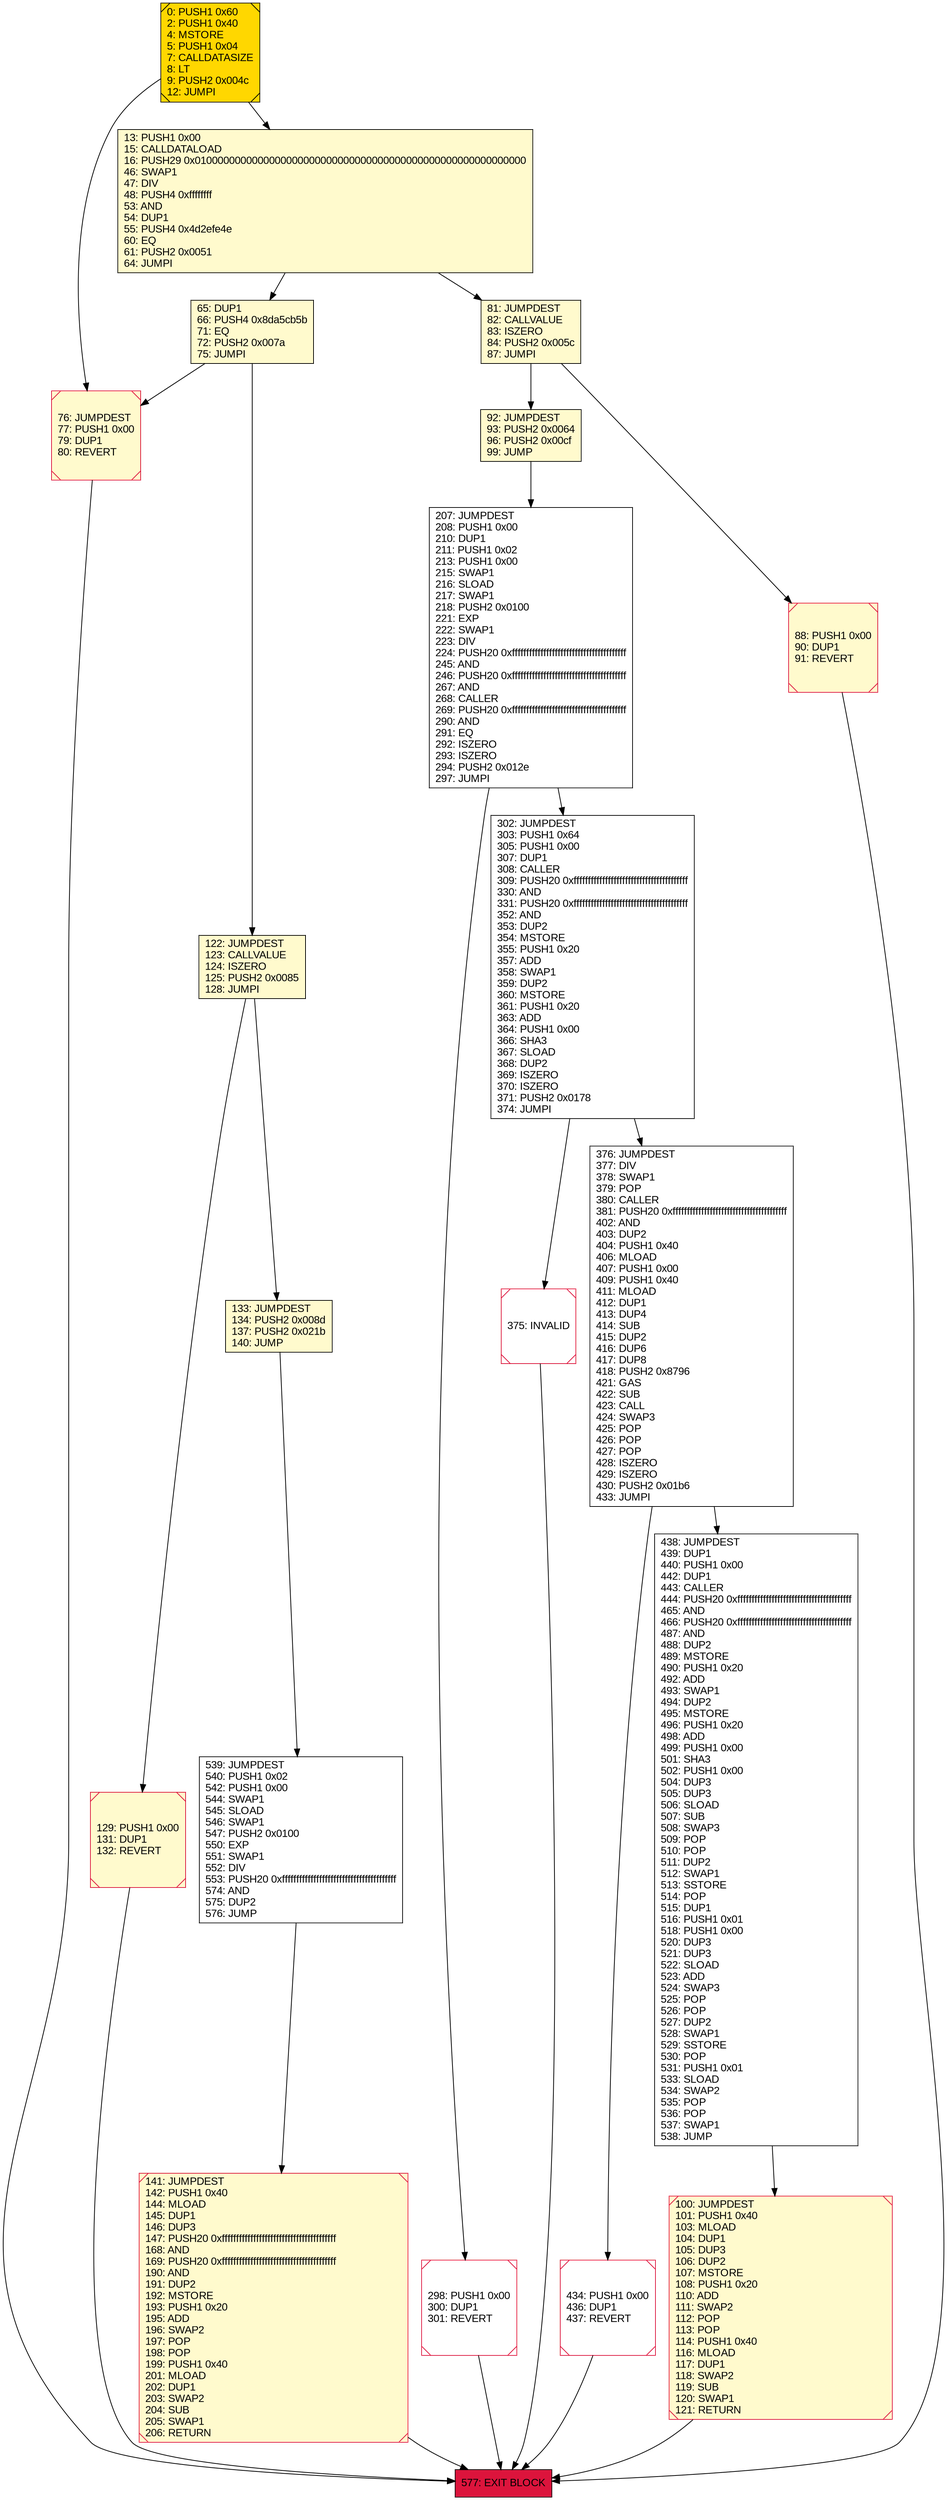 digraph G {
bgcolor=transparent rankdir=UD;
node [shape=box style=filled color=black fillcolor=white fontname=arial fontcolor=black];
129 [label="129: PUSH1 0x00\l131: DUP1\l132: REVERT\l" fillcolor=lemonchiffon shape=Msquare color=crimson ];
577 [label="577: EXIT BLOCK\l" fillcolor=crimson ];
65 [label="65: DUP1\l66: PUSH4 0x8da5cb5b\l71: EQ\l72: PUSH2 0x007a\l75: JUMPI\l" fillcolor=lemonchiffon ];
0 [label="0: PUSH1 0x60\l2: PUSH1 0x40\l4: MSTORE\l5: PUSH1 0x04\l7: CALLDATASIZE\l8: LT\l9: PUSH2 0x004c\l12: JUMPI\l" fillcolor=lemonchiffon shape=Msquare fillcolor=gold ];
375 [label="375: INVALID\l" shape=Msquare color=crimson ];
76 [label="76: JUMPDEST\l77: PUSH1 0x00\l79: DUP1\l80: REVERT\l" fillcolor=lemonchiffon shape=Msquare color=crimson ];
122 [label="122: JUMPDEST\l123: CALLVALUE\l124: ISZERO\l125: PUSH2 0x0085\l128: JUMPI\l" fillcolor=lemonchiffon ];
298 [label="298: PUSH1 0x00\l300: DUP1\l301: REVERT\l" shape=Msquare color=crimson ];
81 [label="81: JUMPDEST\l82: CALLVALUE\l83: ISZERO\l84: PUSH2 0x005c\l87: JUMPI\l" fillcolor=lemonchiffon ];
376 [label="376: JUMPDEST\l377: DIV\l378: SWAP1\l379: POP\l380: CALLER\l381: PUSH20 0xffffffffffffffffffffffffffffffffffffffff\l402: AND\l403: DUP2\l404: PUSH1 0x40\l406: MLOAD\l407: PUSH1 0x00\l409: PUSH1 0x40\l411: MLOAD\l412: DUP1\l413: DUP4\l414: SUB\l415: DUP2\l416: DUP6\l417: DUP8\l418: PUSH2 0x8796\l421: GAS\l422: SUB\l423: CALL\l424: SWAP3\l425: POP\l426: POP\l427: POP\l428: ISZERO\l429: ISZERO\l430: PUSH2 0x01b6\l433: JUMPI\l" ];
539 [label="539: JUMPDEST\l540: PUSH1 0x02\l542: PUSH1 0x00\l544: SWAP1\l545: SLOAD\l546: SWAP1\l547: PUSH2 0x0100\l550: EXP\l551: SWAP1\l552: DIV\l553: PUSH20 0xffffffffffffffffffffffffffffffffffffffff\l574: AND\l575: DUP2\l576: JUMP\l" ];
207 [label="207: JUMPDEST\l208: PUSH1 0x00\l210: DUP1\l211: PUSH1 0x02\l213: PUSH1 0x00\l215: SWAP1\l216: SLOAD\l217: SWAP1\l218: PUSH2 0x0100\l221: EXP\l222: SWAP1\l223: DIV\l224: PUSH20 0xffffffffffffffffffffffffffffffffffffffff\l245: AND\l246: PUSH20 0xffffffffffffffffffffffffffffffffffffffff\l267: AND\l268: CALLER\l269: PUSH20 0xffffffffffffffffffffffffffffffffffffffff\l290: AND\l291: EQ\l292: ISZERO\l293: ISZERO\l294: PUSH2 0x012e\l297: JUMPI\l" ];
302 [label="302: JUMPDEST\l303: PUSH1 0x64\l305: PUSH1 0x00\l307: DUP1\l308: CALLER\l309: PUSH20 0xffffffffffffffffffffffffffffffffffffffff\l330: AND\l331: PUSH20 0xffffffffffffffffffffffffffffffffffffffff\l352: AND\l353: DUP2\l354: MSTORE\l355: PUSH1 0x20\l357: ADD\l358: SWAP1\l359: DUP2\l360: MSTORE\l361: PUSH1 0x20\l363: ADD\l364: PUSH1 0x00\l366: SHA3\l367: SLOAD\l368: DUP2\l369: ISZERO\l370: ISZERO\l371: PUSH2 0x0178\l374: JUMPI\l" ];
434 [label="434: PUSH1 0x00\l436: DUP1\l437: REVERT\l" shape=Msquare color=crimson ];
92 [label="92: JUMPDEST\l93: PUSH2 0x0064\l96: PUSH2 0x00cf\l99: JUMP\l" fillcolor=lemonchiffon ];
100 [label="100: JUMPDEST\l101: PUSH1 0x40\l103: MLOAD\l104: DUP1\l105: DUP3\l106: DUP2\l107: MSTORE\l108: PUSH1 0x20\l110: ADD\l111: SWAP2\l112: POP\l113: POP\l114: PUSH1 0x40\l116: MLOAD\l117: DUP1\l118: SWAP2\l119: SUB\l120: SWAP1\l121: RETURN\l" fillcolor=lemonchiffon shape=Msquare color=crimson ];
88 [label="88: PUSH1 0x00\l90: DUP1\l91: REVERT\l" fillcolor=lemonchiffon shape=Msquare color=crimson ];
133 [label="133: JUMPDEST\l134: PUSH2 0x008d\l137: PUSH2 0x021b\l140: JUMP\l" fillcolor=lemonchiffon ];
13 [label="13: PUSH1 0x00\l15: CALLDATALOAD\l16: PUSH29 0x0100000000000000000000000000000000000000000000000000000000\l46: SWAP1\l47: DIV\l48: PUSH4 0xffffffff\l53: AND\l54: DUP1\l55: PUSH4 0x4d2efe4e\l60: EQ\l61: PUSH2 0x0051\l64: JUMPI\l" fillcolor=lemonchiffon ];
438 [label="438: JUMPDEST\l439: DUP1\l440: PUSH1 0x00\l442: DUP1\l443: CALLER\l444: PUSH20 0xffffffffffffffffffffffffffffffffffffffff\l465: AND\l466: PUSH20 0xffffffffffffffffffffffffffffffffffffffff\l487: AND\l488: DUP2\l489: MSTORE\l490: PUSH1 0x20\l492: ADD\l493: SWAP1\l494: DUP2\l495: MSTORE\l496: PUSH1 0x20\l498: ADD\l499: PUSH1 0x00\l501: SHA3\l502: PUSH1 0x00\l504: DUP3\l505: DUP3\l506: SLOAD\l507: SUB\l508: SWAP3\l509: POP\l510: POP\l511: DUP2\l512: SWAP1\l513: SSTORE\l514: POP\l515: DUP1\l516: PUSH1 0x01\l518: PUSH1 0x00\l520: DUP3\l521: DUP3\l522: SLOAD\l523: ADD\l524: SWAP3\l525: POP\l526: POP\l527: DUP2\l528: SWAP1\l529: SSTORE\l530: POP\l531: PUSH1 0x01\l533: SLOAD\l534: SWAP2\l535: POP\l536: POP\l537: SWAP1\l538: JUMP\l" ];
141 [label="141: JUMPDEST\l142: PUSH1 0x40\l144: MLOAD\l145: DUP1\l146: DUP3\l147: PUSH20 0xffffffffffffffffffffffffffffffffffffffff\l168: AND\l169: PUSH20 0xffffffffffffffffffffffffffffffffffffffff\l190: AND\l191: DUP2\l192: MSTORE\l193: PUSH1 0x20\l195: ADD\l196: SWAP2\l197: POP\l198: POP\l199: PUSH1 0x40\l201: MLOAD\l202: DUP1\l203: SWAP2\l204: SUB\l205: SWAP1\l206: RETURN\l" fillcolor=lemonchiffon shape=Msquare color=crimson ];
302 -> 376;
81 -> 92;
76 -> 577;
81 -> 88;
375 -> 577;
298 -> 577;
438 -> 100;
133 -> 539;
13 -> 81;
434 -> 577;
100 -> 577;
207 -> 298;
0 -> 13;
13 -> 65;
141 -> 577;
207 -> 302;
129 -> 577;
376 -> 434;
92 -> 207;
65 -> 122;
65 -> 76;
122 -> 129;
376 -> 438;
0 -> 76;
539 -> 141;
122 -> 133;
88 -> 577;
302 -> 375;
}